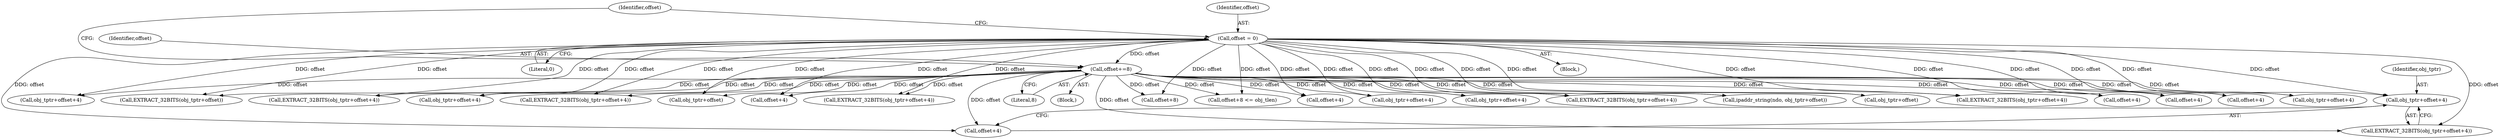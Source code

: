 digraph "0_tcpdump_d97e94223720684c6aa740ff219e0d19426c2220@pointer" {
"1001235" [label="(Call,obj_tptr+offset+4)"];
"1001145" [label="(Call,offset = 0)"];
"1001249" [label="(Call,offset+=8)"];
"1001235" [label="(Call,obj_tptr+offset+4)"];
"1001237" [label="(Call,offset+4)"];
"1001191" [label="(Call,offset+4)"];
"1001250" [label="(Identifier,offset)"];
"1001216" [label="(Call,EXTRACT_32BITS(obj_tptr+offset+4))"];
"1001147" [label="(Literal,0)"];
"1001179" [label="(Call,obj_tptr+offset+4)"];
"1001166" [label="(Call,EXTRACT_32BITS(obj_tptr+offset))"];
"1001163" [label="(Call,obj_tptr+offset)"];
"1001189" [label="(Call,obj_tptr+offset+4)"];
"1001243" [label="(Call,obj_tptr+offset+4)"];
"1001151" [label="(Identifier,offset)"];
"1001242" [label="(Call,EXTRACT_32BITS(obj_tptr+offset+4))"];
"1001167" [label="(Call,obj_tptr+offset)"];
"1001219" [label="(Call,offset+4)"];
"1001146" [label="(Identifier,offset)"];
"1001150" [label="(Call,offset+8)"];
"1001217" [label="(Call,obj_tptr+offset+4)"];
"1001251" [label="(Literal,8)"];
"1001145" [label="(Call,offset = 0)"];
"1001234" [label="(Call,EXTRACT_32BITS(obj_tptr+offset+4))"];
"1001161" [label="(Call,ipaddr_string(ndo, obj_tptr+offset))"];
"1001178" [label="(Call,EXTRACT_32BITS(obj_tptr+offset+4))"];
"1001154" [label="(Block,)"];
"1001249" [label="(Call,offset+=8)"];
"1001181" [label="(Call,offset+4)"];
"1001205" [label="(Call,obj_tptr+offset+4)"];
"1001207" [label="(Call,offset+4)"];
"1001143" [label="(Block,)"];
"1001236" [label="(Identifier,obj_tptr)"];
"1001188" [label="(Call,EXTRACT_32BITS(obj_tptr+offset+4))"];
"1001149" [label="(Call,offset+8 <= obj_tlen)"];
"1001204" [label="(Call,EXTRACT_32BITS(obj_tptr+offset+4))"];
"1001245" [label="(Call,offset+4)"];
"1001235" -> "1001234"  [label="AST: "];
"1001235" -> "1001237"  [label="CFG: "];
"1001236" -> "1001235"  [label="AST: "];
"1001237" -> "1001235"  [label="AST: "];
"1001234" -> "1001235"  [label="CFG: "];
"1001145" -> "1001235"  [label="DDG: offset"];
"1001249" -> "1001235"  [label="DDG: offset"];
"1001145" -> "1001143"  [label="AST: "];
"1001145" -> "1001147"  [label="CFG: "];
"1001146" -> "1001145"  [label="AST: "];
"1001147" -> "1001145"  [label="AST: "];
"1001151" -> "1001145"  [label="CFG: "];
"1001145" -> "1001149"  [label="DDG: offset"];
"1001145" -> "1001150"  [label="DDG: offset"];
"1001145" -> "1001161"  [label="DDG: offset"];
"1001145" -> "1001163"  [label="DDG: offset"];
"1001145" -> "1001166"  [label="DDG: offset"];
"1001145" -> "1001167"  [label="DDG: offset"];
"1001145" -> "1001178"  [label="DDG: offset"];
"1001145" -> "1001179"  [label="DDG: offset"];
"1001145" -> "1001181"  [label="DDG: offset"];
"1001145" -> "1001188"  [label="DDG: offset"];
"1001145" -> "1001189"  [label="DDG: offset"];
"1001145" -> "1001191"  [label="DDG: offset"];
"1001145" -> "1001204"  [label="DDG: offset"];
"1001145" -> "1001205"  [label="DDG: offset"];
"1001145" -> "1001207"  [label="DDG: offset"];
"1001145" -> "1001216"  [label="DDG: offset"];
"1001145" -> "1001217"  [label="DDG: offset"];
"1001145" -> "1001219"  [label="DDG: offset"];
"1001145" -> "1001234"  [label="DDG: offset"];
"1001145" -> "1001237"  [label="DDG: offset"];
"1001145" -> "1001242"  [label="DDG: offset"];
"1001145" -> "1001243"  [label="DDG: offset"];
"1001145" -> "1001245"  [label="DDG: offset"];
"1001145" -> "1001249"  [label="DDG: offset"];
"1001249" -> "1001154"  [label="AST: "];
"1001249" -> "1001251"  [label="CFG: "];
"1001250" -> "1001249"  [label="AST: "];
"1001251" -> "1001249"  [label="AST: "];
"1001151" -> "1001249"  [label="CFG: "];
"1001249" -> "1001149"  [label="DDG: offset"];
"1001249" -> "1001150"  [label="DDG: offset"];
"1001249" -> "1001161"  [label="DDG: offset"];
"1001249" -> "1001163"  [label="DDG: offset"];
"1001249" -> "1001166"  [label="DDG: offset"];
"1001249" -> "1001167"  [label="DDG: offset"];
"1001249" -> "1001178"  [label="DDG: offset"];
"1001249" -> "1001179"  [label="DDG: offset"];
"1001249" -> "1001181"  [label="DDG: offset"];
"1001249" -> "1001188"  [label="DDG: offset"];
"1001249" -> "1001189"  [label="DDG: offset"];
"1001249" -> "1001191"  [label="DDG: offset"];
"1001249" -> "1001204"  [label="DDG: offset"];
"1001249" -> "1001205"  [label="DDG: offset"];
"1001249" -> "1001207"  [label="DDG: offset"];
"1001249" -> "1001216"  [label="DDG: offset"];
"1001249" -> "1001217"  [label="DDG: offset"];
"1001249" -> "1001219"  [label="DDG: offset"];
"1001249" -> "1001234"  [label="DDG: offset"];
"1001249" -> "1001237"  [label="DDG: offset"];
"1001249" -> "1001242"  [label="DDG: offset"];
"1001249" -> "1001243"  [label="DDG: offset"];
"1001249" -> "1001245"  [label="DDG: offset"];
}
